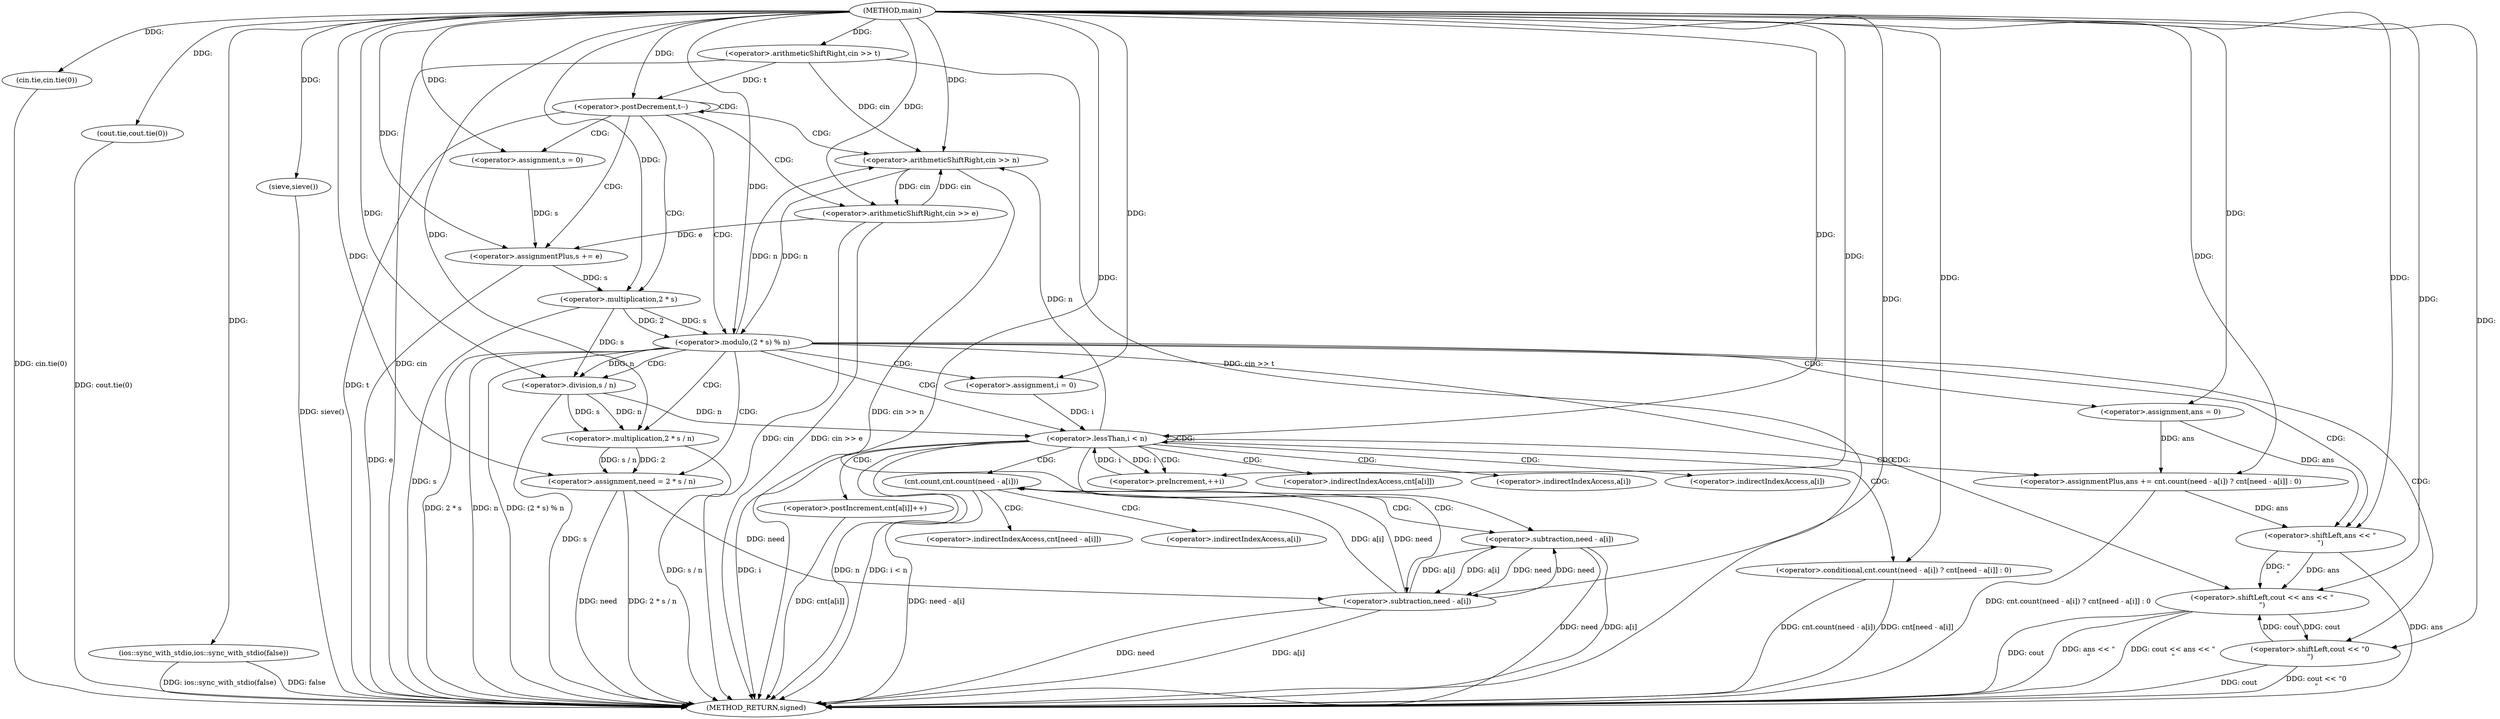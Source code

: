 digraph "main" {  
"1000501" [label = "(METHOD,main)" ]
"1000598" [label = "(METHOD_RETURN,signed)" ]
"1000503" [label = "(cin.tie,cin.tie(0))" ]
"1000505" [label = "(cout.tie,cout.tie(0))" ]
"1000507" [label = "(ios::sync_with_stdio,ios::sync_with_stdio(false))" ]
"1000509" [label = "(sieve,sieve())" ]
"1000511" [label = "(<operator>.arithmeticShiftRight,cin >> t)" ]
"1000515" [label = "(<operator>.postDecrement,t--)" ]
"1000519" [label = "(<operator>.arithmeticShiftRight,cin >> n)" ]
"1000524" [label = "(<operator>.assignment,s = 0)" ]
"1000547" [label = "(<operator>.assignment,need = 2 * s / n)" ]
"1000555" [label = "(<operator>.assignment,ans = 0)" ]
"1000593" [label = "(<operator>.shiftLeft,cout << ans << \"\n\")" ]
"1000529" [label = "(<operator>.arithmeticShiftRight,cin >> e)" ]
"1000532" [label = "(<operator>.assignmentPlus,s += e)" ]
"1000536" [label = "(<operator>.modulo,(2 * s) % n)" ]
"1000561" [label = "(<operator>.assignment,i = 0)" ]
"1000564" [label = "(<operator>.lessThan,i < n)" ]
"1000567" [label = "(<operator>.preIncrement,++i)" ]
"1000542" [label = "(<operator>.shiftLeft,cout << \"0\n\")" ]
"1000549" [label = "(<operator>.multiplication,2 * s / n)" ]
"1000570" [label = "(<operator>.assignmentPlus,ans += cnt.count(need - a[i]) ? cnt[need - a[i]] : 0)" ]
"1000587" [label = "(<operator>.postIncrement,cnt[a[i]]++)" ]
"1000595" [label = "(<operator>.shiftLeft,ans << \"\n\")" ]
"1000537" [label = "(<operator>.multiplication,2 * s)" ]
"1000551" [label = "(<operator>.division,s / n)" ]
"1000572" [label = "(<operator>.conditional,cnt.count(need - a[i]) ? cnt[need - a[i]] : 0)" ]
"1000573" [label = "(cnt.count,cnt.count(need - a[i]))" ]
"1000574" [label = "(<operator>.subtraction,need - a[i])" ]
"1000581" [label = "(<operator>.subtraction,need - a[i])" ]
"1000588" [label = "(<operator>.indirectIndexAccess,cnt[a[i]])" ]
"1000579" [label = "(<operator>.indirectIndexAccess,cnt[need - a[i]])" ]
"1000590" [label = "(<operator>.indirectIndexAccess,a[i])" ]
"1000576" [label = "(<operator>.indirectIndexAccess,a[i])" ]
"1000583" [label = "(<operator>.indirectIndexAccess,a[i])" ]
  "1000503" -> "1000598"  [ label = "DDG: cin.tie(0)"] 
  "1000505" -> "1000598"  [ label = "DDG: cout.tie(0)"] 
  "1000507" -> "1000598"  [ label = "DDG: ios::sync_with_stdio(false)"] 
  "1000509" -> "1000598"  [ label = "DDG: sieve()"] 
  "1000511" -> "1000598"  [ label = "DDG: cin"] 
  "1000511" -> "1000598"  [ label = "DDG: cin >> t"] 
  "1000515" -> "1000598"  [ label = "DDG: t"] 
  "1000519" -> "1000598"  [ label = "DDG: cin >> n"] 
  "1000529" -> "1000598"  [ label = "DDG: cin"] 
  "1000529" -> "1000598"  [ label = "DDG: cin >> e"] 
  "1000532" -> "1000598"  [ label = "DDG: e"] 
  "1000537" -> "1000598"  [ label = "DDG: s"] 
  "1000536" -> "1000598"  [ label = "DDG: 2 * s"] 
  "1000536" -> "1000598"  [ label = "DDG: n"] 
  "1000536" -> "1000598"  [ label = "DDG: (2 * s) % n"] 
  "1000547" -> "1000598"  [ label = "DDG: need"] 
  "1000551" -> "1000598"  [ label = "DDG: s"] 
  "1000549" -> "1000598"  [ label = "DDG: s / n"] 
  "1000547" -> "1000598"  [ label = "DDG: 2 * s / n"] 
  "1000564" -> "1000598"  [ label = "DDG: i"] 
  "1000564" -> "1000598"  [ label = "DDG: n"] 
  "1000564" -> "1000598"  [ label = "DDG: i < n"] 
  "1000593" -> "1000598"  [ label = "DDG: cout"] 
  "1000595" -> "1000598"  [ label = "DDG: ans"] 
  "1000593" -> "1000598"  [ label = "DDG: ans << \"\n\""] 
  "1000593" -> "1000598"  [ label = "DDG: cout << ans << \"\n\""] 
  "1000574" -> "1000598"  [ label = "DDG: need"] 
  "1000574" -> "1000598"  [ label = "DDG: a[i]"] 
  "1000573" -> "1000598"  [ label = "DDG: need - a[i]"] 
  "1000572" -> "1000598"  [ label = "DDG: cnt.count(need - a[i])"] 
  "1000581" -> "1000598"  [ label = "DDG: need"] 
  "1000581" -> "1000598"  [ label = "DDG: a[i]"] 
  "1000572" -> "1000598"  [ label = "DDG: cnt[need - a[i]]"] 
  "1000570" -> "1000598"  [ label = "DDG: cnt.count(need - a[i]) ? cnt[need - a[i]] : 0"] 
  "1000587" -> "1000598"  [ label = "DDG: cnt[a[i]]"] 
  "1000542" -> "1000598"  [ label = "DDG: cout"] 
  "1000542" -> "1000598"  [ label = "DDG: cout << \"0\n\""] 
  "1000507" -> "1000598"  [ label = "DDG: false"] 
  "1000501" -> "1000509"  [ label = "DDG: "] 
  "1000501" -> "1000503"  [ label = "DDG: "] 
  "1000501" -> "1000505"  [ label = "DDG: "] 
  "1000501" -> "1000507"  [ label = "DDG: "] 
  "1000501" -> "1000511"  [ label = "DDG: "] 
  "1000511" -> "1000515"  [ label = "DDG: t"] 
  "1000501" -> "1000515"  [ label = "DDG: "] 
  "1000501" -> "1000524"  [ label = "DDG: "] 
  "1000549" -> "1000547"  [ label = "DDG: 2"] 
  "1000549" -> "1000547"  [ label = "DDG: s / n"] 
  "1000501" -> "1000555"  [ label = "DDG: "] 
  "1000511" -> "1000519"  [ label = "DDG: cin"] 
  "1000529" -> "1000519"  [ label = "DDG: cin"] 
  "1000501" -> "1000519"  [ label = "DDG: "] 
  "1000536" -> "1000519"  [ label = "DDG: n"] 
  "1000564" -> "1000519"  [ label = "DDG: n"] 
  "1000529" -> "1000532"  [ label = "DDG: e"] 
  "1000501" -> "1000532"  [ label = "DDG: "] 
  "1000501" -> "1000547"  [ label = "DDG: "] 
  "1000501" -> "1000561"  [ label = "DDG: "] 
  "1000542" -> "1000593"  [ label = "DDG: cout"] 
  "1000501" -> "1000593"  [ label = "DDG: "] 
  "1000595" -> "1000593"  [ label = "DDG: ans"] 
  "1000595" -> "1000593"  [ label = "DDG: \"\n\""] 
  "1000519" -> "1000529"  [ label = "DDG: cin"] 
  "1000501" -> "1000529"  [ label = "DDG: "] 
  "1000524" -> "1000532"  [ label = "DDG: s"] 
  "1000537" -> "1000536"  [ label = "DDG: 2"] 
  "1000537" -> "1000536"  [ label = "DDG: s"] 
  "1000519" -> "1000536"  [ label = "DDG: n"] 
  "1000501" -> "1000536"  [ label = "DDG: "] 
  "1000501" -> "1000549"  [ label = "DDG: "] 
  "1000551" -> "1000549"  [ label = "DDG: s"] 
  "1000551" -> "1000549"  [ label = "DDG: n"] 
  "1000561" -> "1000564"  [ label = "DDG: i"] 
  "1000567" -> "1000564"  [ label = "DDG: i"] 
  "1000501" -> "1000564"  [ label = "DDG: "] 
  "1000551" -> "1000564"  [ label = "DDG: n"] 
  "1000564" -> "1000567"  [ label = "DDG: i"] 
  "1000501" -> "1000567"  [ label = "DDG: "] 
  "1000501" -> "1000570"  [ label = "DDG: "] 
  "1000555" -> "1000595"  [ label = "DDG: ans"] 
  "1000570" -> "1000595"  [ label = "DDG: ans"] 
  "1000501" -> "1000595"  [ label = "DDG: "] 
  "1000501" -> "1000537"  [ label = "DDG: "] 
  "1000532" -> "1000537"  [ label = "DDG: s"] 
  "1000593" -> "1000542"  [ label = "DDG: cout"] 
  "1000501" -> "1000542"  [ label = "DDG: "] 
  "1000537" -> "1000551"  [ label = "DDG: s"] 
  "1000501" -> "1000551"  [ label = "DDG: "] 
  "1000536" -> "1000551"  [ label = "DDG: n"] 
  "1000555" -> "1000570"  [ label = "DDG: ans"] 
  "1000501" -> "1000572"  [ label = "DDG: "] 
  "1000574" -> "1000573"  [ label = "DDG: a[i]"] 
  "1000574" -> "1000573"  [ label = "DDG: need"] 
  "1000547" -> "1000574"  [ label = "DDG: need"] 
  "1000581" -> "1000574"  [ label = "DDG: need"] 
  "1000501" -> "1000574"  [ label = "DDG: "] 
  "1000581" -> "1000574"  [ label = "DDG: a[i]"] 
  "1000574" -> "1000581"  [ label = "DDG: need"] 
  "1000501" -> "1000581"  [ label = "DDG: "] 
  "1000574" -> "1000581"  [ label = "DDG: a[i]"] 
  "1000515" -> "1000532"  [ label = "CDG: "] 
  "1000515" -> "1000537"  [ label = "CDG: "] 
  "1000515" -> "1000524"  [ label = "CDG: "] 
  "1000515" -> "1000529"  [ label = "CDG: "] 
  "1000515" -> "1000519"  [ label = "CDG: "] 
  "1000515" -> "1000515"  [ label = "CDG: "] 
  "1000515" -> "1000536"  [ label = "CDG: "] 
  "1000536" -> "1000555"  [ label = "CDG: "] 
  "1000536" -> "1000547"  [ label = "CDG: "] 
  "1000536" -> "1000564"  [ label = "CDG: "] 
  "1000536" -> "1000561"  [ label = "CDG: "] 
  "1000536" -> "1000593"  [ label = "CDG: "] 
  "1000536" -> "1000595"  [ label = "CDG: "] 
  "1000536" -> "1000551"  [ label = "CDG: "] 
  "1000536" -> "1000549"  [ label = "CDG: "] 
  "1000536" -> "1000542"  [ label = "CDG: "] 
  "1000564" -> "1000567"  [ label = "CDG: "] 
  "1000564" -> "1000564"  [ label = "CDG: "] 
  "1000564" -> "1000590"  [ label = "CDG: "] 
  "1000564" -> "1000587"  [ label = "CDG: "] 
  "1000564" -> "1000570"  [ label = "CDG: "] 
  "1000564" -> "1000576"  [ label = "CDG: "] 
  "1000564" -> "1000572"  [ label = "CDG: "] 
  "1000564" -> "1000573"  [ label = "CDG: "] 
  "1000564" -> "1000588"  [ label = "CDG: "] 
  "1000564" -> "1000574"  [ label = "CDG: "] 
  "1000573" -> "1000579"  [ label = "CDG: "] 
  "1000573" -> "1000581"  [ label = "CDG: "] 
  "1000573" -> "1000583"  [ label = "CDG: "] 
}
